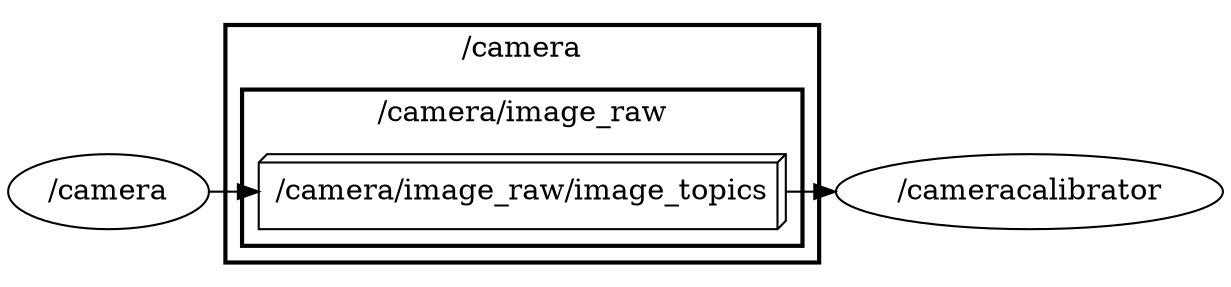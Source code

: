 digraph graphname {
	graph [bb="0,0,472.58,130",
		compound=True,
		rank=same,
		rankdir=LR,
		ranksep=0.2
	];
	node [label="\N"];
	subgraph cluster___camera {
		graph [bb="85.993,8,318.99,122",
			compound=True,
			label="/camera",
			lheight=0.21,
			lp="202.49,110.5",
			lwidth=0.61,
			rank=same,
			rankdir=LR,
			ranksep=0.2,
			style=bold
		];
		subgraph cluster___camera__image_raw {
			graph [bb="93.993,16,310.99,91",
				compound=True,
				label="/camera/image_raw",
				lheight=0.21,
				lp="202.49,79.5",
				lwidth=1.51,
				rank=same,
				rankdir=LR,
				ranksep=0.2,
				style=bold
			];
			n_n__camera__image_raw__image_topics			 [URL=topic_3A__camera__image_raw__image_topics,
				height=0.5,
				label="/camera/image_raw/image_topics",
				pos="202.49,42",
				shape=box3d,
				tooltip="topic:/camera/image_raw/image_topics",
				width=2.7917];
		}
	}
	n___cameracalibrator	 [URL=__cameracalibrator,
		height=0.5,
		label="/cameracalibrator",
		pos="399.79,42",
		shape=ellipse,
		tooltip="/cameracalibrator",
		width=2.022];
	n_n__camera__image_raw__image_topics -> n___cameracalibrator	 [penwidth=1,
		pos="e,326.84,42 303.16,42 307.65,42 312.13,42 316.58,42"];
	n___camera	 [URL=__camera,
		height=0.5,
		label="/camera",
		pos="38.997,42",
		shape=ellipse,
		tooltip="/camera",
		width=1.0832];
	n___camera -> n_n__camera__image_raw__image_topics	 [penwidth=1,
		pos="e,101.82,42 78.158,42 82.418,42 86.892,42 91.51,42"];
}
